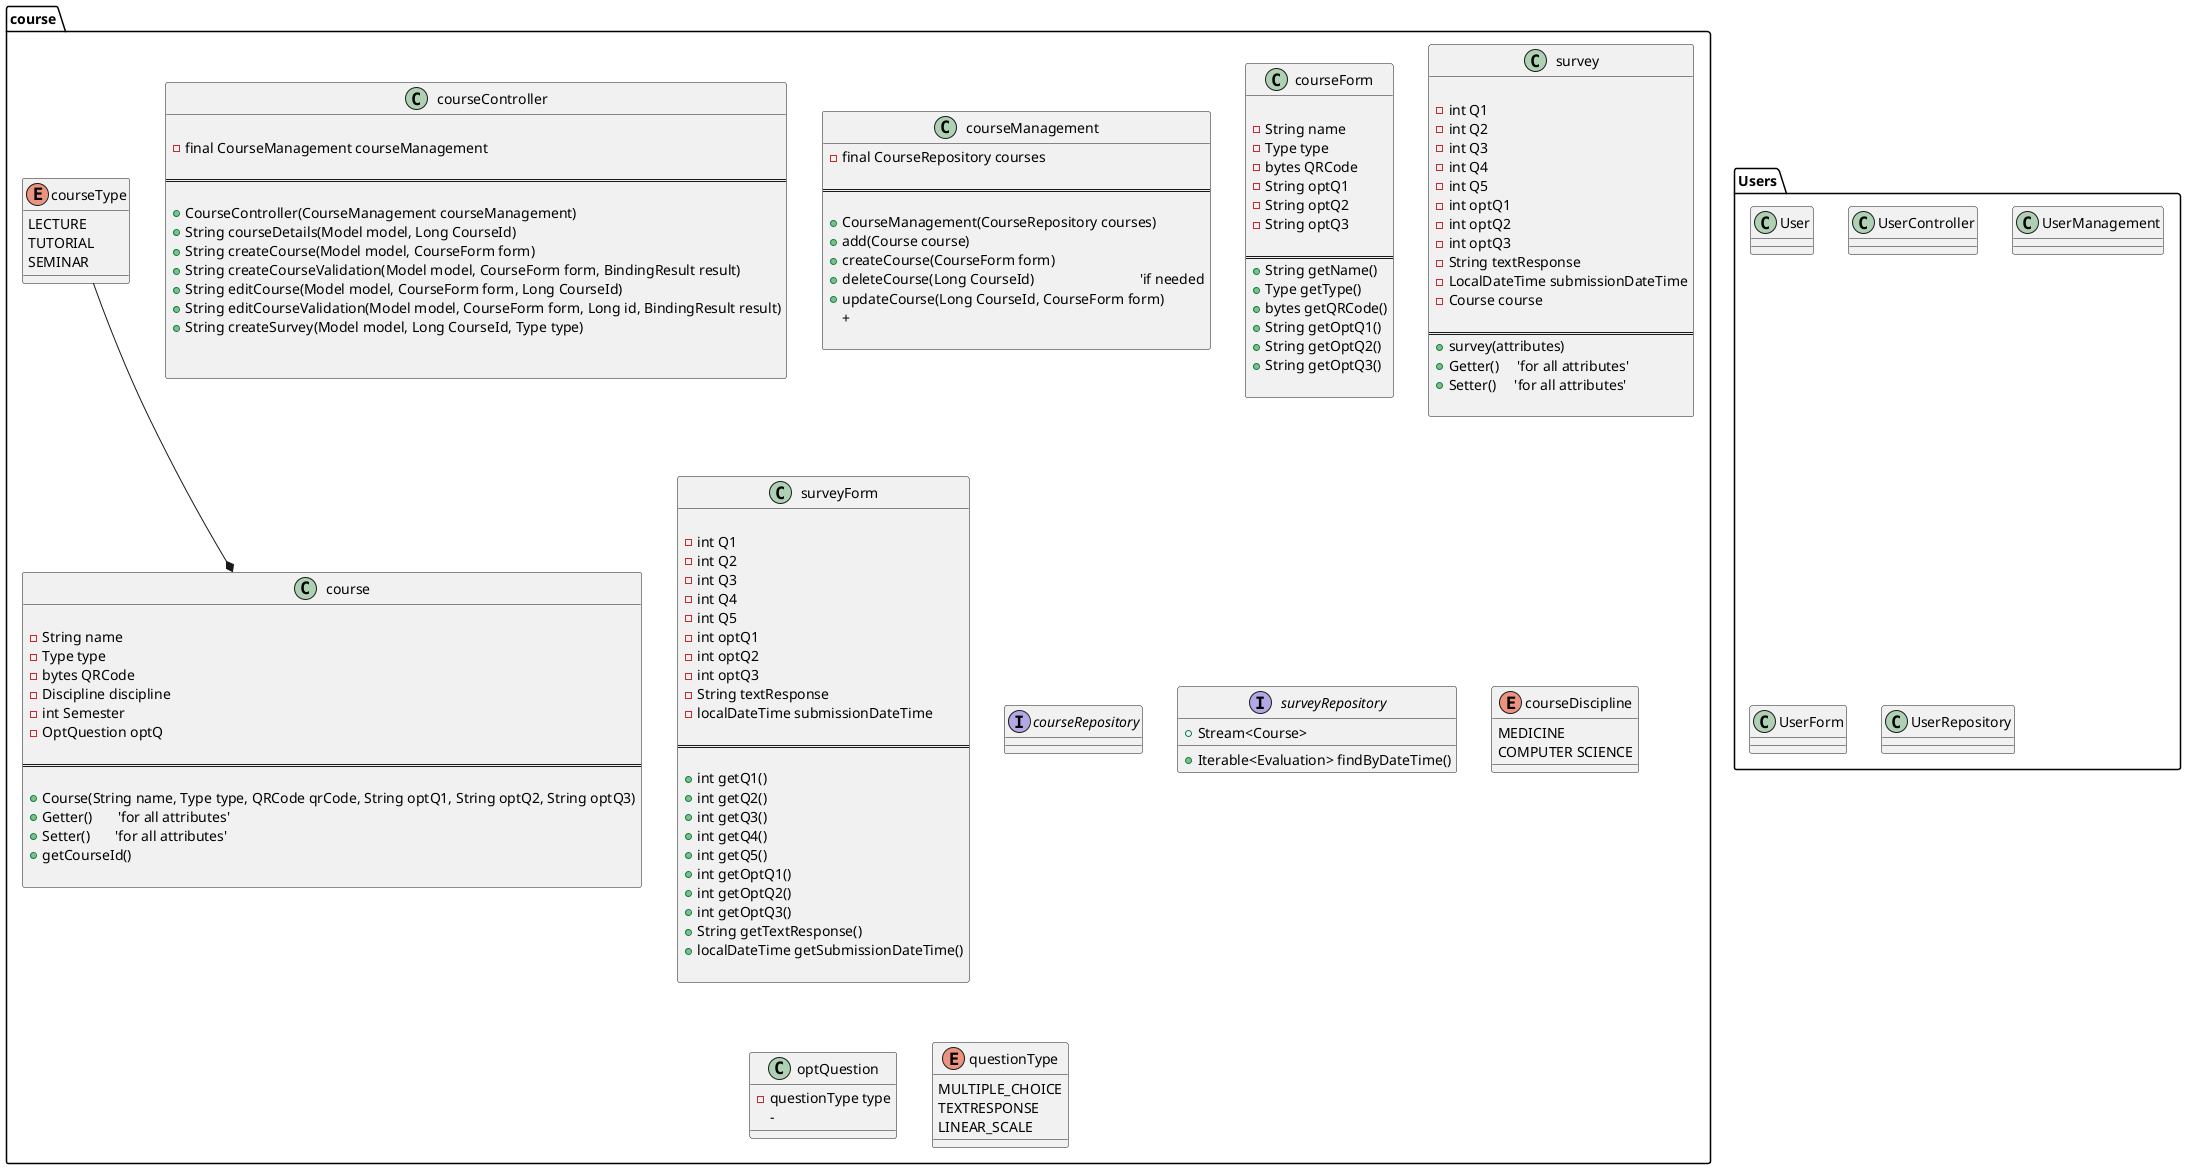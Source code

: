 
' -------------------------------------------- Questions and TO-DO ---------------------------------------------


'Find out how to randomise id's in spring and have them be alphanumerical'

'Have to think about how we stucture courses. Course is a concrete instance of either Tut, VL or Sem, so there has to
'be a level above. What is level above called, is this a seperate package?

'Should Course and Survey be in seperate Packages?'

'Müssen wir das Jahr abspecihern, damit ein kurs im nächsten jahr wieder unter dem gleichen namen erstellt werden kann
'Weil eigentlich darf es im gleichen Jahr/Sem nicht zweimal das gleiche fach geben...'

' --------------------------------------------------------------------------------------------------------------

@startuml qovaArchitecture 



package course{





    class course{
        
        - String name
        - Type type
        - bytes QRCode
        - Discipline discipline
        - int Semester 
        - OptQuestion optQ 

        ' + Long UserId?            Die würde dann beim erstellen mitgegeben werden, damit man dann einen kurs immer
        '                           einen besitzer zuweisen kann. Weiß aber nicht wie das mit den schibole login dann 
        '                           in der realität aussieht...
==

        'Constructor'
        + Course(String name, Type type, QRCode qrCode, String optQ1, String optQ2, String optQ3)
        + Getter()       'for all attributes' 
        + Setter()       'for all attributes' 
        + getCourseId()

    }





    class courseController{
       
        - final CourseManagement courseManagement

==

            'Constructor'
        + CourseController(CourseManagement courseManagement) 
            'GetMapping method'
        + String courseDetails(Model model, Long CourseId)
            'GetMapping method'
        + String createCourse(Model model, CourseForm form)         
            'PostMapping method to verify user input'                            
        + String createCourseValidation(Model model, CourseForm form, BindingResult result)
            'GetMapping method'
        + String editCourse(Model model, CourseForm form, Long CourseId)
            'PostMapping method to validate user input'
        + String editCourseValidation(Model model, CourseForm form, Long id, BindingResult result)
            'GetMapping method. Survey wird allein anhand lehrveranstaltung kreiert. QR code übergibt nur 
            'course.
        +String createSurvey(Model model, Long CourseId, Type type)


    }





    class courseManagement{
        - final CourseRepository courses

==

        + CourseManagement(CourseRepository courses)
        + add(Course course)
        + createCourse(CourseForm form)
        + deleteCourse(Long CourseId)                             'if needed
        + updateCourse(Long CourseId, CourseForm form)
        + 

    }




    class courseForm {
    
        - String name
        - Type type
        - bytes QRCode
        - String optQ1
        - String optQ2
        - String optQ3

==
        + String getName()
        + Type getType()
        + bytes getQRCode()
        + String getOptQ1()
        + String getOptQ2()
        + String getOptQ3()

    }





    class survey {

        'sind hier ints, da dies die bewertungen sind die rauskommen, nicht die fragen selbst. Wir gehen davon aus das 
        '1-5 standatisiert sind über alle fächer
        - int Q1
        - int Q2
        - int Q3
        - int Q4
        - int Q5
        - int optQ1
        - int optQ2
        - int optQ3
        - String textResponse
        - LocalDateTime submissionDateTime
        - Course course          

==
        + survey(attributes)
        + Getter()     'for all attributes'
        + Setter()     'for all attributes'

    }





    class surveyForm {

        - int Q1
        - int Q2
        - int Q3
        - int Q4
        - int Q5
        - int optQ1
        - int optQ2
        - int optQ3
        - String textResponse
        - localDateTime submissionDateTime

==

        + int getQ1()
        + int getQ2()
        + int getQ3()
        + int getQ4()
        + int getQ5()
        + int getOptQ1()
        + int getOptQ2()
        + int getOptQ3()
        + String getTextResponse()
        + localDateTime getSubmissionDateTime()

    }

    interface courseRepository {
        'if filtern is necessary, methods are added here' 
    }

    interface surveyRepository {
        'All findBy methods are added here. Will have to see how they want this filtered
        
        + Stream<Course>
        + Iterable<Evaluation> findByDateTime()


    }

    enum courseType {
        LECTURE
        TUTORIAL
        SEMINAR
    }

    enum courseDiscipline {
        MEDICINE
        COMPUTER SCIENCE
        'usw.'
    }



    'optQuestion definition
    class optQuestion {
        - questionType type
        - 

    }



    enum questionType {
        MULTIPLE_CHOICE
        TEXTRESPONSE
        LINEAR_SCALE
    }

    'Relations'
    courseType --* course


}


'User Package. Need to think about security and so forth
package Users{
    class User{

    }

    class UserController{

    }

    class UserManagement{

    }

    class UserForm{

    }

    class UserRepository{

    }
}

@enduml